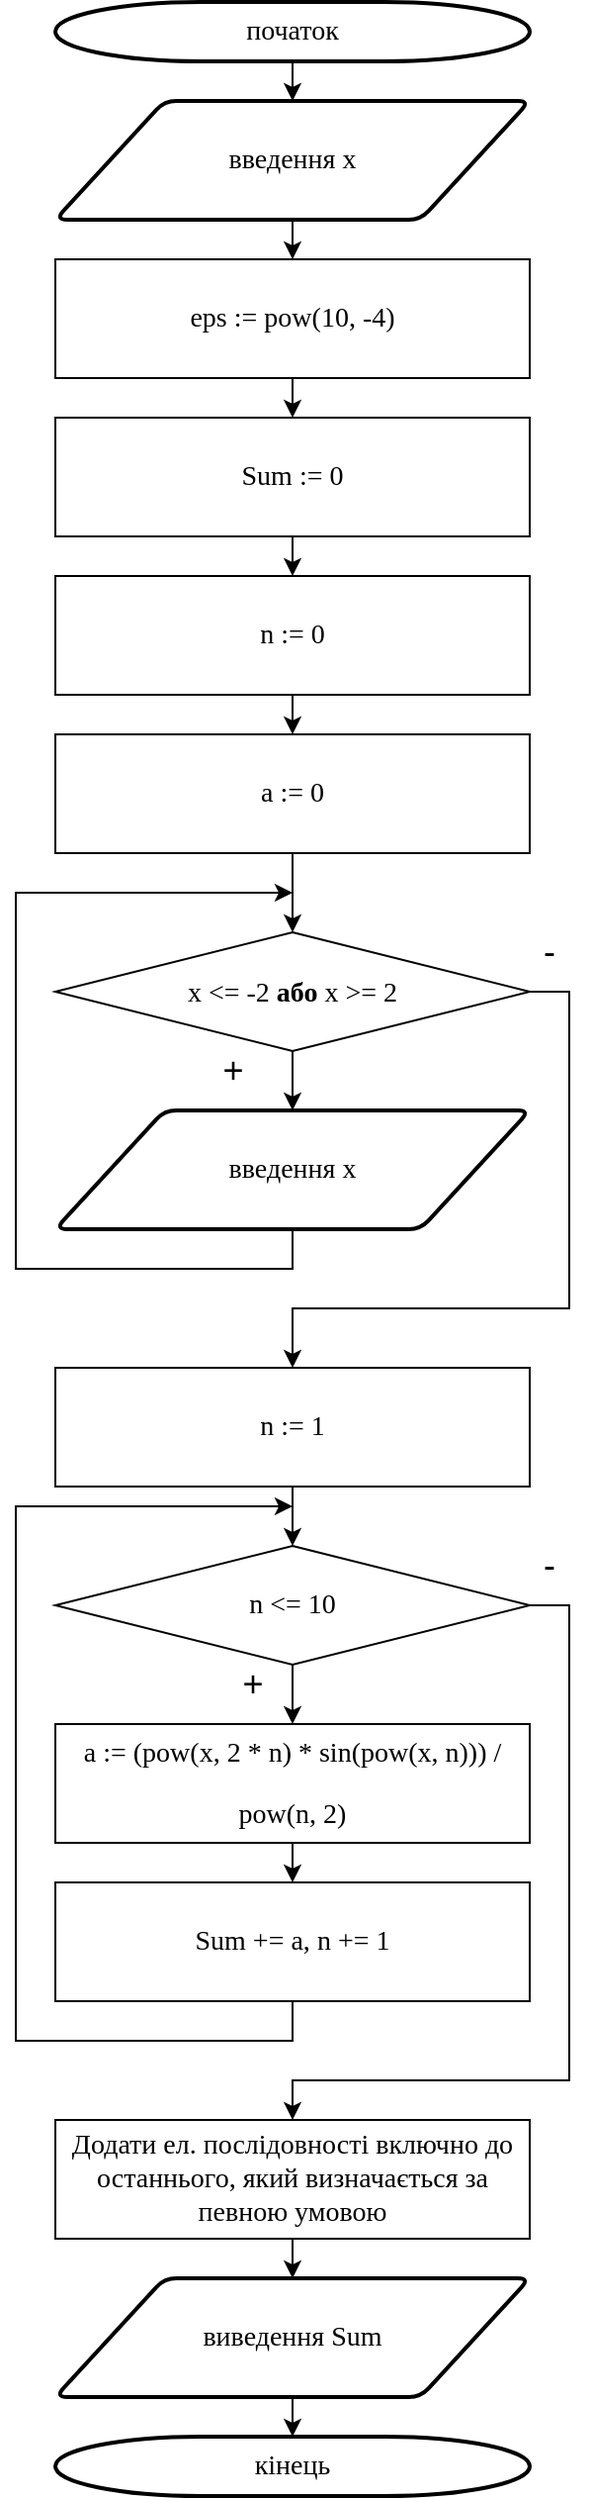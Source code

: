 <mxfile version="13.9.9" type="device"><diagram id="P5HBHNtsa1kNQrJjNjW-" name="Страница 1"><mxGraphModel dx="852" dy="494" grid="1" gridSize="10" guides="1" tooltips="1" connect="1" arrows="1" fold="1" page="1" pageScale="1" pageWidth="827" pageHeight="1169" math="0" shadow="0"><root><mxCell id="0"/><mxCell id="1" parent="0"/><mxCell id="_Mh6LDxnB41ZD4wByDu7-1" value="" style="edgeStyle=orthogonalEdgeStyle;rounded=0;orthogonalLoop=1;jettySize=auto;html=1;fontFamily=Times New Roman;fontSize=14;" parent="1" source="_Mh6LDxnB41ZD4wByDu7-2" target="_Mh6LDxnB41ZD4wByDu7-4" edge="1"><mxGeometry relative="1" as="geometry"/></mxCell><mxCell id="_Mh6LDxnB41ZD4wByDu7-2" value="початок" style="strokeWidth=2;shape=mxgraph.flowchart.terminator;whiteSpace=wrap;fontSize=14;fontFamily=Times New Roman;html=1;" parent="1" vertex="1"><mxGeometry x="280" y="190" width="240" height="30" as="geometry"/></mxCell><mxCell id="_Mh6LDxnB41ZD4wByDu7-3" style="edgeStyle=orthogonalEdgeStyle;rounded=0;orthogonalLoop=1;jettySize=auto;html=1;exitX=0.5;exitY=1;exitDx=0;exitDy=0;entryX=0.5;entryY=0;entryDx=0;entryDy=0;fontFamily=Times New Roman;fontSize=14;" parent="1" source="_Mh6LDxnB41ZD4wByDu7-4" edge="1"><mxGeometry relative="1" as="geometry"><mxPoint x="400" y="320" as="targetPoint"/></mxGeometry></mxCell><mxCell id="_Mh6LDxnB41ZD4wByDu7-4" value="введення x" style="shape=parallelogram;html=1;strokeWidth=2;perimeter=parallelogramPerimeter;whiteSpace=wrap;rounded=1;arcSize=12;size=0.23;fontFamily=Times New Roman;fontSize=14;" parent="1" vertex="1"><mxGeometry x="280" y="240" width="240" height="60" as="geometry"/></mxCell><mxCell id="_Mh6LDxnB41ZD4wByDu7-5" style="edgeStyle=orthogonalEdgeStyle;rounded=0;orthogonalLoop=1;jettySize=auto;html=1;exitX=0.5;exitY=1;exitDx=0;exitDy=0;entryX=0.5;entryY=0;entryDx=0;entryDy=0;" parent="1" source="_Mh6LDxnB41ZD4wByDu7-6" target="_Mh6LDxnB41ZD4wByDu7-8" edge="1"><mxGeometry relative="1" as="geometry"/></mxCell><mxCell id="_Mh6LDxnB41ZD4wByDu7-6" value="&lt;span&gt;eps := pow(10, -4)&lt;/span&gt;" style="rounded=0;whiteSpace=wrap;html=1;fontFamily=Times New Roman;fontSize=14;" parent="1" vertex="1"><mxGeometry x="280" y="320" width="240" height="60" as="geometry"/></mxCell><mxCell id="_Mh6LDxnB41ZD4wByDu7-7" style="edgeStyle=orthogonalEdgeStyle;rounded=0;orthogonalLoop=1;jettySize=auto;html=1;exitX=0.5;exitY=1;exitDx=0;exitDy=0;entryX=0.5;entryY=0;entryDx=0;entryDy=0;" parent="1" source="_Mh6LDxnB41ZD4wByDu7-8" target="_Mh6LDxnB41ZD4wByDu7-10" edge="1"><mxGeometry relative="1" as="geometry"/></mxCell><mxCell id="_Mh6LDxnB41ZD4wByDu7-8" value="&lt;span&gt;Sum := 0&lt;/span&gt;" style="rounded=0;whiteSpace=wrap;html=1;fontFamily=Times New Roman;fontSize=14;" parent="1" vertex="1"><mxGeometry x="280" y="400" width="240" height="60" as="geometry"/></mxCell><mxCell id="_Mh6LDxnB41ZD4wByDu7-9" style="edgeStyle=orthogonalEdgeStyle;rounded=0;orthogonalLoop=1;jettySize=auto;html=1;exitX=0.5;exitY=1;exitDx=0;exitDy=0;entryX=0.5;entryY=0;entryDx=0;entryDy=0;" parent="1" source="_Mh6LDxnB41ZD4wByDu7-10" target="_Mh6LDxnB41ZD4wByDu7-19" edge="1"><mxGeometry relative="1" as="geometry"/></mxCell><mxCell id="_Mh6LDxnB41ZD4wByDu7-10" value="n := 0" style="rounded=0;whiteSpace=wrap;html=1;fontFamily=Times New Roman;fontSize=14;" parent="1" vertex="1"><mxGeometry x="280" y="480" width="240" height="60" as="geometry"/></mxCell><mxCell id="_Mh6LDxnB41ZD4wByDu7-11" style="edgeStyle=orthogonalEdgeStyle;rounded=0;orthogonalLoop=1;jettySize=auto;html=1;exitX=0.5;exitY=1;exitDx=0;exitDy=0;entryX=0.5;entryY=0;entryDx=0;entryDy=0;entryPerimeter=0;fontFamily=Times New Roman;fontSize=14;" parent="1" source="_Mh6LDxnB41ZD4wByDu7-12" target="_Mh6LDxnB41ZD4wByDu7-13" edge="1"><mxGeometry relative="1" as="geometry"/></mxCell><mxCell id="_Mh6LDxnB41ZD4wByDu7-12" value="виведення Sum" style="shape=parallelogram;html=1;strokeWidth=2;perimeter=parallelogramPerimeter;whiteSpace=wrap;rounded=1;arcSize=12;size=0.23;fontFamily=Times New Roman;fontSize=14;" parent="1" vertex="1"><mxGeometry x="280" y="1340" width="240" height="60" as="geometry"/></mxCell><mxCell id="_Mh6LDxnB41ZD4wByDu7-13" value="кінець" style="strokeWidth=2;html=1;shape=mxgraph.flowchart.terminator;whiteSpace=wrap;fontFamily=Times New Roman;fontSize=14;" parent="1" vertex="1"><mxGeometry x="280" y="1420" width="240" height="30" as="geometry"/></mxCell><mxCell id="_Mh6LDxnB41ZD4wByDu7-16" style="edgeStyle=orthogonalEdgeStyle;rounded=0;orthogonalLoop=1;jettySize=auto;html=1;exitX=0.5;exitY=1;exitDx=0;exitDy=0;entryX=0.5;entryY=0;entryDx=0;entryDy=0;" parent="1" source="_Mh6LDxnB41ZD4wByDu7-17" target="_Mh6LDxnB41ZD4wByDu7-12" edge="1"><mxGeometry relative="1" as="geometry"/></mxCell><mxCell id="_Mh6LDxnB41ZD4wByDu7-17" value="&lt;span style=&quot;font-family: &amp;#34;times new roman&amp;#34; , serif&quot;&gt;&lt;font style=&quot;font-size: 14px&quot;&gt;Додати ел. послідовності включно до останнього, який визначається за певною умовою&lt;/font&gt;&lt;/span&gt;" style="rounded=0;whiteSpace=wrap;html=1;fontFamily=Times New Roman;fontSize=14;" parent="1" vertex="1"><mxGeometry x="280" y="1260" width="240" height="60" as="geometry"/></mxCell><mxCell id="_Mh6LDxnB41ZD4wByDu7-18" style="edgeStyle=orthogonalEdgeStyle;rounded=0;orthogonalLoop=1;jettySize=auto;html=1;exitX=0.5;exitY=1;exitDx=0;exitDy=0;entryX=0.5;entryY=0;entryDx=0;entryDy=0;" parent="1" source="_Mh6LDxnB41ZD4wByDu7-19" target="_Mh6LDxnB41ZD4wByDu7-22" edge="1"><mxGeometry relative="1" as="geometry"/></mxCell><mxCell id="_Mh6LDxnB41ZD4wByDu7-19" value="a := 0" style="rounded=0;whiteSpace=wrap;html=1;fontFamily=Times New Roman;fontSize=14;" parent="1" vertex="1"><mxGeometry x="280" y="560" width="240" height="60" as="geometry"/></mxCell><mxCell id="_Mh6LDxnB41ZD4wByDu7-20" style="edgeStyle=orthogonalEdgeStyle;rounded=0;orthogonalLoop=1;jettySize=auto;html=1;exitX=0.5;exitY=1;exitDx=0;exitDy=0;entryX=0.5;entryY=0;entryDx=0;entryDy=0;" parent="1" source="_Mh6LDxnB41ZD4wByDu7-22" target="_Mh6LDxnB41ZD4wByDu7-24" edge="1"><mxGeometry relative="1" as="geometry"/></mxCell><mxCell id="_Mh6LDxnB41ZD4wByDu7-21" style="edgeStyle=orthogonalEdgeStyle;rounded=0;orthogonalLoop=1;jettySize=auto;html=1;exitX=1;exitY=0.5;exitDx=0;exitDy=0;" parent="1" source="_Mh6LDxnB41ZD4wByDu7-22" edge="1"><mxGeometry relative="1" as="geometry"><Array as="points"><mxPoint x="540" y="690"/><mxPoint x="540" y="850"/><mxPoint x="400" y="850"/></Array><mxPoint x="400" y="880" as="targetPoint"/></mxGeometry></mxCell><mxCell id="_Mh6LDxnB41ZD4wByDu7-22" value="&lt;font style=&quot;font-size: 14px&quot;&gt;&lt;span style=&quot;font-family: &amp;#34;times new roman&amp;#34; , serif&quot;&gt;x &amp;lt;= -2 &lt;b&gt;або&lt;/b&gt; x &amp;gt;= 2&lt;/span&gt;&lt;br&gt;&lt;/font&gt;" style="rhombus;whiteSpace=wrap;html=1;" parent="1" vertex="1"><mxGeometry x="280" y="660" width="240" height="60" as="geometry"/></mxCell><mxCell id="_Mh6LDxnB41ZD4wByDu7-23" style="edgeStyle=orthogonalEdgeStyle;rounded=0;orthogonalLoop=1;jettySize=auto;html=1;exitX=0.5;exitY=1;exitDx=0;exitDy=0;" parent="1" source="_Mh6LDxnB41ZD4wByDu7-24" edge="1"><mxGeometry relative="1" as="geometry"><mxPoint x="400" y="640" as="targetPoint"/><Array as="points"><mxPoint x="400" y="830"/><mxPoint x="260" y="830"/><mxPoint x="260" y="640"/></Array></mxGeometry></mxCell><mxCell id="_Mh6LDxnB41ZD4wByDu7-24" value="введення x" style="shape=parallelogram;html=1;strokeWidth=2;perimeter=parallelogramPerimeter;whiteSpace=wrap;rounded=1;arcSize=12;size=0.23;fontFamily=Times New Roman;fontSize=14;" parent="1" vertex="1"><mxGeometry x="280" y="750" width="240" height="60" as="geometry"/></mxCell><mxCell id="_Mh6LDxnB41ZD4wByDu7-25" value="&lt;font style=&quot;font-size: 18px&quot;&gt;+&lt;/font&gt;" style="text;html=1;strokeColor=none;fillColor=none;align=center;verticalAlign=middle;whiteSpace=wrap;rounded=0;" parent="1" vertex="1"><mxGeometry x="350" y="720" width="40" height="20" as="geometry"/></mxCell><mxCell id="_Mh6LDxnB41ZD4wByDu7-26" value="&lt;font style=&quot;font-size: 18px&quot;&gt;-&lt;/font&gt;" style="text;html=1;strokeColor=none;fillColor=none;align=center;verticalAlign=middle;whiteSpace=wrap;rounded=0;" parent="1" vertex="1"><mxGeometry x="510" y="660" width="40" height="20" as="geometry"/></mxCell><mxCell id="_Mh6LDxnB41ZD4wByDu7-29" style="edgeStyle=orthogonalEdgeStyle;rounded=0;orthogonalLoop=1;jettySize=auto;html=1;exitX=0.5;exitY=1;exitDx=0;exitDy=0;entryX=0.5;entryY=0;entryDx=0;entryDy=0;" parent="1" source="_Mh6LDxnB41ZD4wByDu7-27" target="_Mh6LDxnB41ZD4wByDu7-28" edge="1"><mxGeometry relative="1" as="geometry"/></mxCell><mxCell id="_Mh6LDxnB41ZD4wByDu7-27" value="&lt;span style=&quot;font-family: &amp;#34;times new roman&amp;#34; , serif&quot;&gt;&lt;font style=&quot;font-size: 14px&quot;&gt;n := 1&lt;/font&gt;&lt;/span&gt;" style="rounded=0;whiteSpace=wrap;html=1;fontFamily=Times New Roman;fontSize=14;" parent="1" vertex="1"><mxGeometry x="280" y="880" width="240" height="60" as="geometry"/></mxCell><mxCell id="_Mh6LDxnB41ZD4wByDu7-32" style="edgeStyle=orthogonalEdgeStyle;rounded=0;orthogonalLoop=1;jettySize=auto;html=1;exitX=0.5;exitY=1;exitDx=0;exitDy=0;entryX=0.5;entryY=0;entryDx=0;entryDy=0;" parent="1" source="_Mh6LDxnB41ZD4wByDu7-28" target="_Mh6LDxnB41ZD4wByDu7-31" edge="1"><mxGeometry relative="1" as="geometry"/></mxCell><mxCell id="_Mh6LDxnB41ZD4wByDu7-37" style="edgeStyle=orthogonalEdgeStyle;rounded=0;orthogonalLoop=1;jettySize=auto;html=1;exitX=1;exitY=0.5;exitDx=0;exitDy=0;entryX=0.5;entryY=0;entryDx=0;entryDy=0;" parent="1" source="_Mh6LDxnB41ZD4wByDu7-28" target="_Mh6LDxnB41ZD4wByDu7-17" edge="1"><mxGeometry relative="1" as="geometry"><Array as="points"><mxPoint x="540" y="1000"/><mxPoint x="540" y="1240"/><mxPoint x="400" y="1240"/></Array></mxGeometry></mxCell><mxCell id="_Mh6LDxnB41ZD4wByDu7-28" value="&lt;font&gt;&lt;span lang=&quot;EN-US&quot; style=&quot;font-family: &amp;#34;times new roman&amp;#34; , serif&quot;&gt;&lt;font style=&quot;font-size: 14px&quot;&gt;n &amp;lt;= 10&lt;/font&gt;&lt;/span&gt;&lt;br&gt;&lt;/font&gt;" style="rhombus;whiteSpace=wrap;html=1;" parent="1" vertex="1"><mxGeometry x="280" y="970" width="240" height="60" as="geometry"/></mxCell><mxCell id="_Mh6LDxnB41ZD4wByDu7-34" style="edgeStyle=orthogonalEdgeStyle;rounded=0;orthogonalLoop=1;jettySize=auto;html=1;exitX=0.5;exitY=1;exitDx=0;exitDy=0;entryX=0.5;entryY=0;entryDx=0;entryDy=0;" parent="1" source="_Mh6LDxnB41ZD4wByDu7-31" target="_Mh6LDxnB41ZD4wByDu7-33" edge="1"><mxGeometry relative="1" as="geometry"/></mxCell><mxCell id="_Mh6LDxnB41ZD4wByDu7-31" value="&lt;p class=&quot;MsoNormal&quot; style=&quot;text-indent: 0cm&quot;&gt;&lt;span style=&quot;text-indent: 0cm ; font-family: &amp;#34;times new roman&amp;#34; , serif&quot;&gt;a &lt;/span&gt;&lt;span lang=&quot;RU&quot; style=&quot;text-indent: 0cm ; font-family: &amp;#34;times new roman&amp;#34; , serif&quot;&gt;:&lt;/span&gt;&lt;span style=&quot;text-indent: 0cm ; font-family: &amp;#34;times new roman&amp;#34; , serif&quot;&gt;= (pow(x, 2 * n) * sin(pow(x, n))) /&lt;/span&gt;&lt;br&gt;&lt;/p&gt;&lt;p class=&quot;MsoNormal&quot; style=&quot;text-indent: 0cm&quot;&gt;&lt;font style=&quot;font-size: 14px&quot;&gt;&lt;span style=&quot;font-family: &amp;#34;times new roman&amp;#34; , serif&quot;&gt;pow(n, 2)&lt;/span&gt;&lt;/font&gt;&lt;/p&gt;" style="rounded=0;whiteSpace=wrap;html=1;fontFamily=Times New Roman;fontSize=14;" parent="1" vertex="1"><mxGeometry x="280" y="1060" width="240" height="60" as="geometry"/></mxCell><mxCell id="_Mh6LDxnB41ZD4wByDu7-35" style="edgeStyle=orthogonalEdgeStyle;rounded=0;orthogonalLoop=1;jettySize=auto;html=1;exitX=0.5;exitY=1;exitDx=0;exitDy=0;" parent="1" source="_Mh6LDxnB41ZD4wByDu7-33" edge="1"><mxGeometry relative="1" as="geometry"><mxPoint x="400" y="950" as="targetPoint"/><Array as="points"><mxPoint x="400" y="1220"/><mxPoint x="260" y="1220"/><mxPoint x="260" y="950"/></Array></mxGeometry></mxCell><mxCell id="_Mh6LDxnB41ZD4wByDu7-33" value="&lt;span style=&quot;font-family: &amp;#34;times new roman&amp;#34; , serif&quot;&gt;Sum += a,&amp;nbsp;&lt;/span&gt;&lt;span style=&quot;font-family: &amp;#34;times new roman&amp;#34; , serif&quot;&gt;n += 1&lt;/span&gt;" style="rounded=0;whiteSpace=wrap;html=1;fontFamily=Times New Roman;fontSize=14;" parent="1" vertex="1"><mxGeometry x="280" y="1140" width="240" height="60" as="geometry"/></mxCell><mxCell id="_Mh6LDxnB41ZD4wByDu7-36" value="&lt;font style=&quot;font-size: 18px&quot;&gt;+&lt;/font&gt;" style="text;html=1;strokeColor=none;fillColor=none;align=center;verticalAlign=middle;whiteSpace=wrap;rounded=0;" parent="1" vertex="1"><mxGeometry x="360" y="1030" width="40" height="20" as="geometry"/></mxCell><mxCell id="_Mh6LDxnB41ZD4wByDu7-38" value="&lt;font style=&quot;font-size: 18px&quot;&gt;-&lt;/font&gt;" style="text;html=1;strokeColor=none;fillColor=none;align=center;verticalAlign=middle;whiteSpace=wrap;rounded=0;" parent="1" vertex="1"><mxGeometry x="510" y="970" width="40" height="20" as="geometry"/></mxCell></root></mxGraphModel></diagram></mxfile>